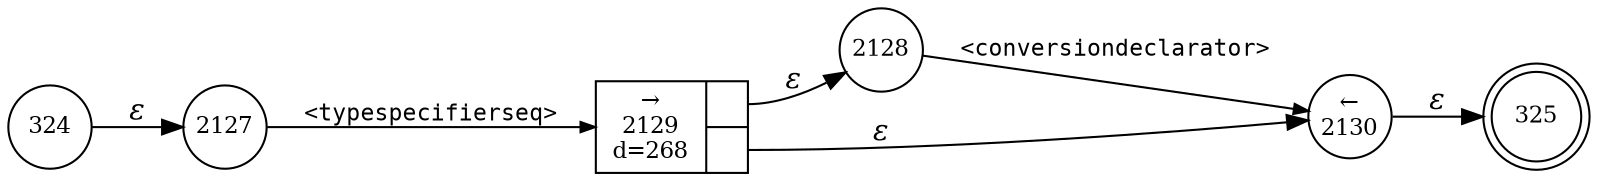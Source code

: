 digraph ATN {
rankdir=LR;
s325[fontsize=11, label="325", shape=doublecircle, fixedsize=true, width=.6];
s2128[fontsize=11,label="2128", shape=circle, fixedsize=true, width=.55, peripheries=1];
s2129[fontsize=11,label="{&rarr;\n2129\nd=268|{<p0>|<p1>}}", shape=record, fixedsize=false, peripheries=1];
s2130[fontsize=11,label="&larr;\n2130", shape=circle, fixedsize=true, width=.55, peripheries=1];
s324[fontsize=11,label="324", shape=circle, fixedsize=true, width=.55, peripheries=1];
s2127[fontsize=11,label="2127", shape=circle, fixedsize=true, width=.55, peripheries=1];
s324 -> s2127 [fontname="Times-Italic", label="&epsilon;"];
s2127 -> s2129 [fontsize=11, fontname="Courier", arrowsize=.7, label = "<typespecifierseq>", arrowhead = normal];
s2129:p0 -> s2128 [fontname="Times-Italic", label="&epsilon;"];
s2129:p1 -> s2130 [fontname="Times-Italic", label="&epsilon;"];
s2128 -> s2130 [fontsize=11, fontname="Courier", arrowsize=.7, label = "<conversiondeclarator>", arrowhead = normal];
s2130 -> s325 [fontname="Times-Italic", label="&epsilon;"];
}